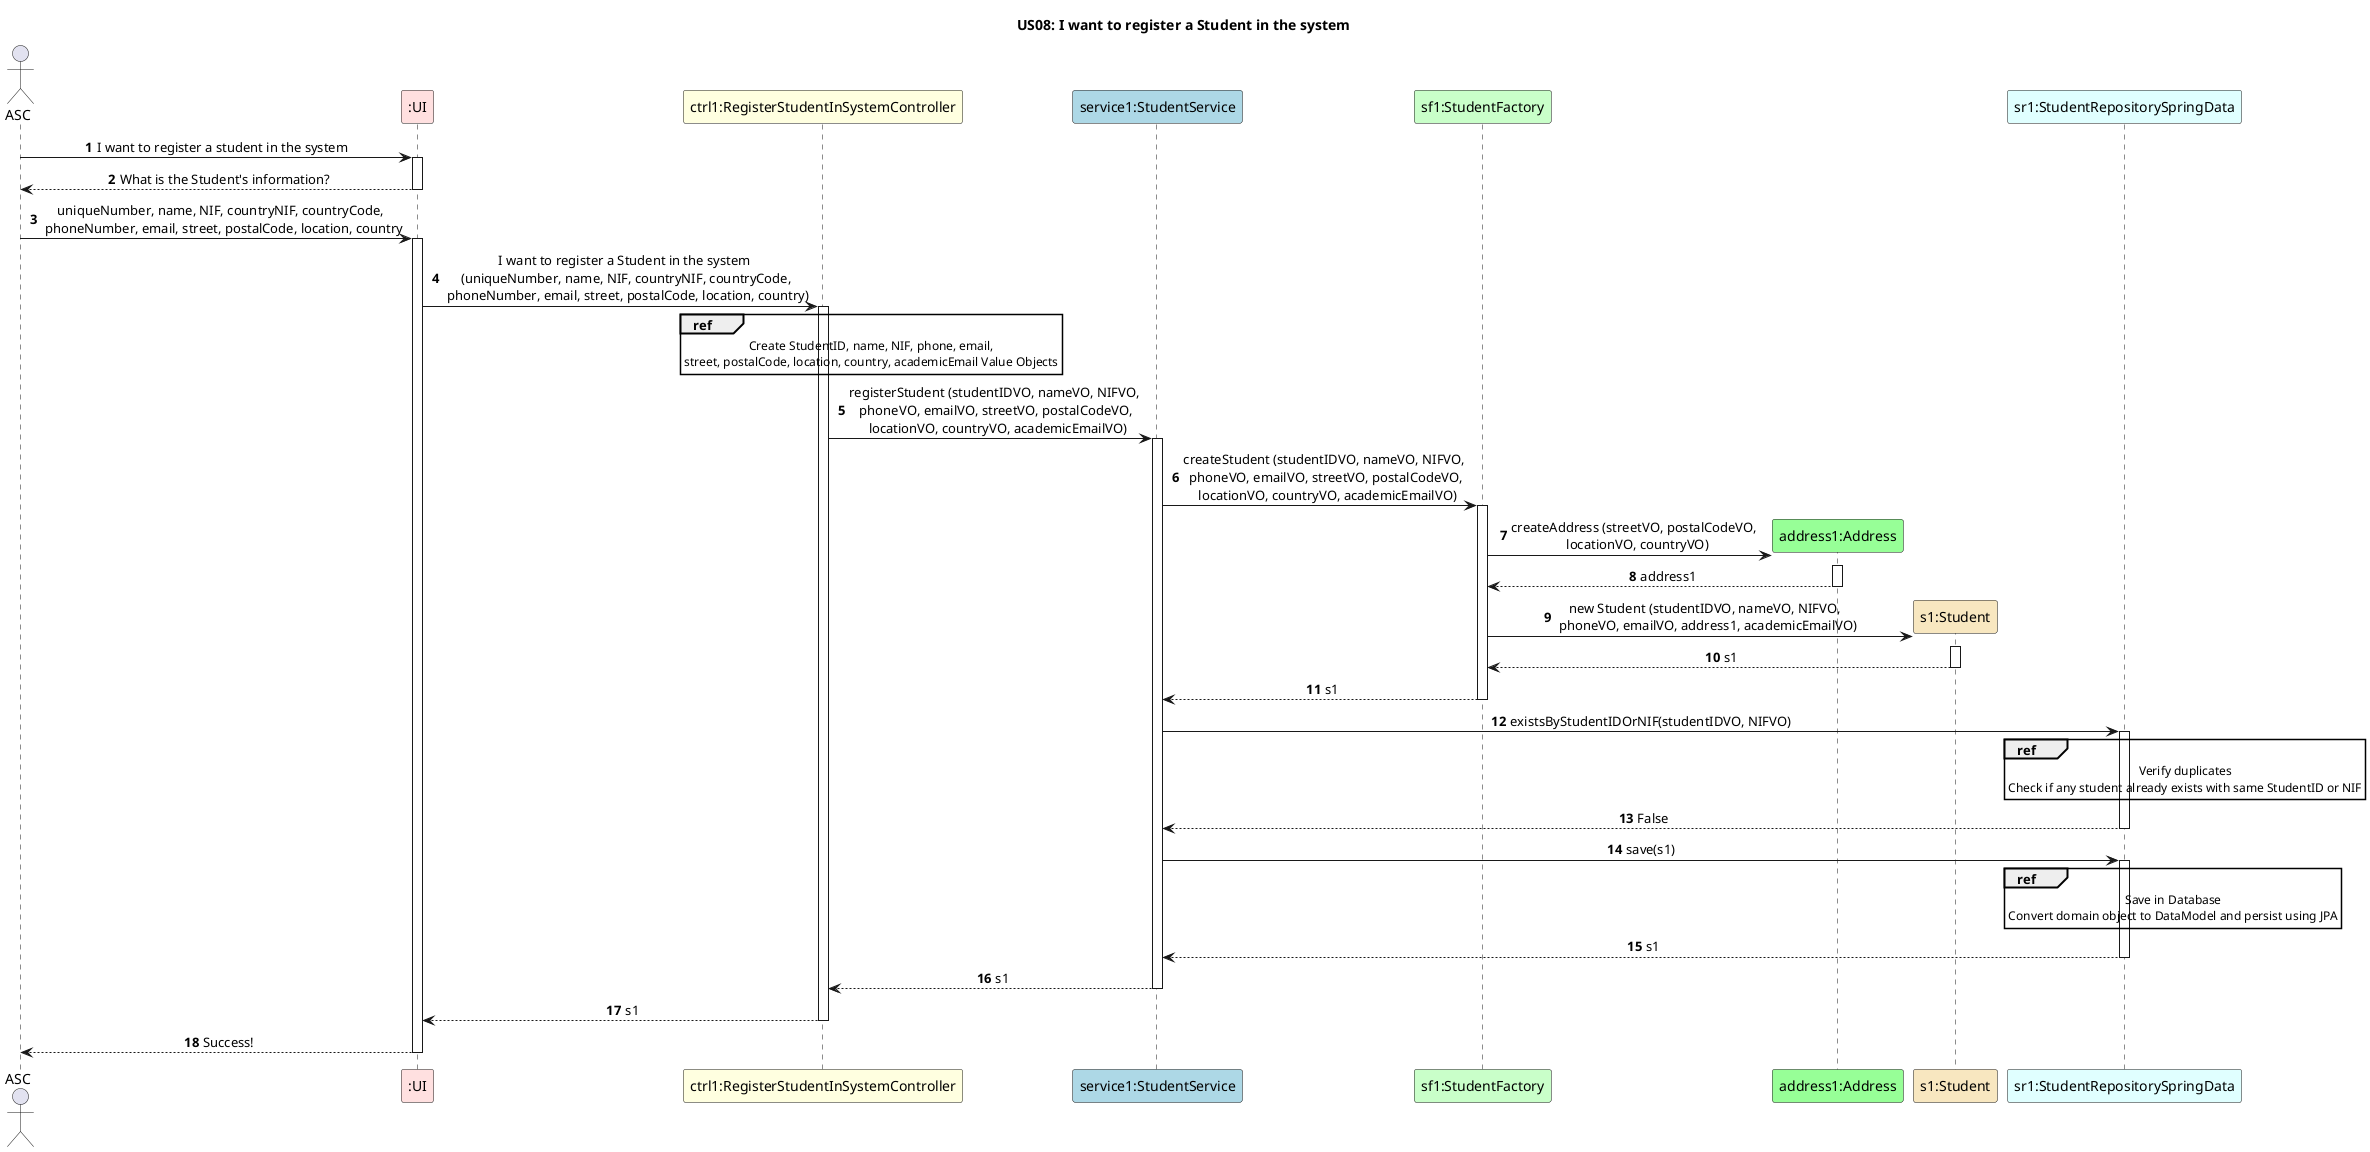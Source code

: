 @startuml
autonumber
skinparam sequenceMessageAlign center
title US08: I want to register a Student in the system

actor ASC
participant ":UI" as UI #implementation
participant "ctrl1:RegisterStudentInSystemController" as ctrl #lightyellow
participant "service1:StudentService" as service #lightblue
participant "sf1:StudentFactory" as SF #technology
participant "address1:Address" as A #physical
participant "s1:Student" as s1 #strategy
participant "sr1:StudentRepositorySpringData" as SR #lightcyan

ASC -> UI: I want to register a student in the system
activate UI
UI --> ASC: What is the Student's information?
deactivate UI
ASC -> UI: uniqueNumber, name, NIF, countryNIF, countryCode, \n phoneNumber, email, street, postalCode, location, country
activate UI
UI -> ctrl: I want to register a Student in the system \n (uniqueNumber, name, NIF, countryNIF, countryCode, \n phoneNumber, email, street, postalCode, location, country)
activate ctrl

ref over ctrl
    Create StudentID, name, NIF, phone, email,
    street, postalCode, location, country, academicEmail Value Objects
end ref

ctrl -> service: registerStudent (studentIDVO, nameVO, NIFVO, \n phoneVO, emailVO, streetVO, postalCodeVO, \n locationVO, countryVO, academicEmailVO)
activate service

service -> SF: createStudent (studentIDVO, nameVO, NIFVO, \n phoneVO, emailVO, streetVO, postalCodeVO, \n locationVO, countryVO, academicEmailVO)
activate SF

SF -> A**: createAddress (streetVO, postalCodeVO, \n locationVO, countryVO)
activate A

A --> SF: address1
deactivate A

SF -> s1**: new Student (studentIDVO, nameVO, NIFVO, \n phoneVO, emailVO, address1, academicEmailVO)
activate s1
s1 --> SF: s1
deactivate s1

SF --> service: s1
deactivate SF
service -> SR: existsByStudentIDOrNIF(studentIDVO, NIFVO)
activate SR
ref over SR
    Verify duplicates
    Check if any student already exists with same StudentID or NIF
end ref
SR --> service: False
deactivate SR
service -> SR: save(s1)
activate SR
ref over SR
    Save in Database
    Convert domain object to DataModel and persist using JPA
end ref
SR --> service: s1
deactivate SR
service --> ctrl: s1
deactivate service
ctrl --> UI: s1
deactivate ctrl
UI --> ASC: Success!
deactivate UI

@enduml